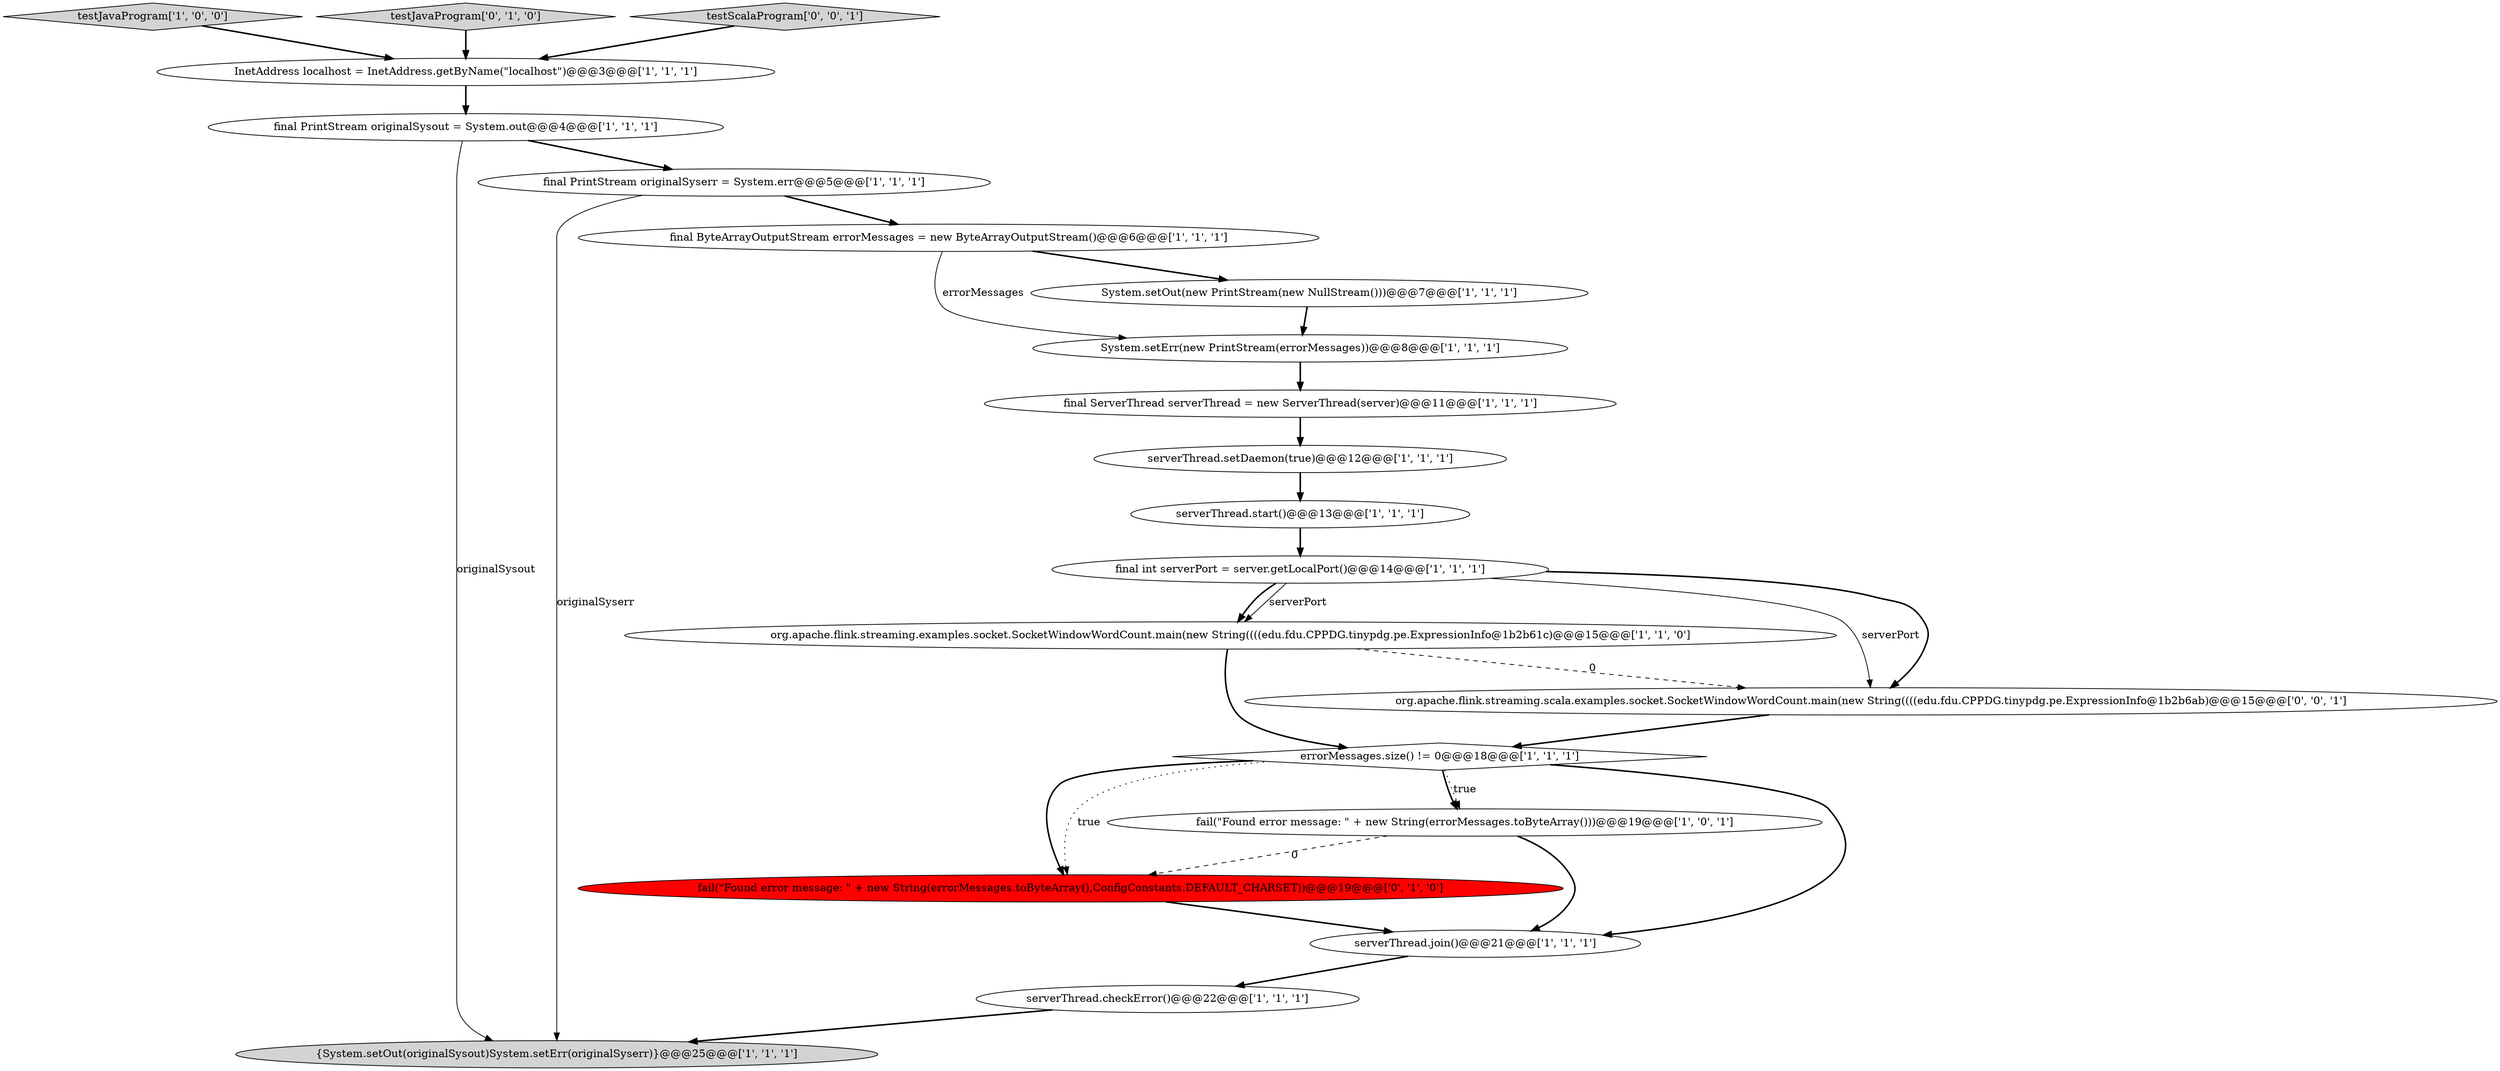 digraph {
16 [style = filled, label = "fail(\"Found error message: \" + new String(errorMessages.toByteArray()))@@@19@@@['1', '0', '1']", fillcolor = white, shape = ellipse image = "AAA0AAABBB1BBB"];
6 [style = filled, label = "testJavaProgram['1', '0', '0']", fillcolor = lightgray, shape = diamond image = "AAA0AAABBB1BBB"];
0 [style = filled, label = "serverThread.start()@@@13@@@['1', '1', '1']", fillcolor = white, shape = ellipse image = "AAA0AAABBB1BBB"];
5 [style = filled, label = "final PrintStream originalSysout = System.out@@@4@@@['1', '1', '1']", fillcolor = white, shape = ellipse image = "AAA0AAABBB1BBB"];
1 [style = filled, label = "System.setErr(new PrintStream(errorMessages))@@@8@@@['1', '1', '1']", fillcolor = white, shape = ellipse image = "AAA0AAABBB1BBB"];
15 [style = filled, label = "{System.setOut(originalSysout)System.setErr(originalSyserr)}@@@25@@@['1', '1', '1']", fillcolor = lightgray, shape = ellipse image = "AAA0AAABBB1BBB"];
9 [style = filled, label = "final PrintStream originalSyserr = System.err@@@5@@@['1', '1', '1']", fillcolor = white, shape = ellipse image = "AAA0AAABBB1BBB"];
4 [style = filled, label = "final ServerThread serverThread = new ServerThread(server)@@@11@@@['1', '1', '1']", fillcolor = white, shape = ellipse image = "AAA0AAABBB1BBB"];
19 [style = filled, label = "org.apache.flink.streaming.scala.examples.socket.SocketWindowWordCount.main(new String((((edu.fdu.CPPDG.tinypdg.pe.ExpressionInfo@1b2b6ab)@@@15@@@['0', '0', '1']", fillcolor = white, shape = ellipse image = "AAA0AAABBB3BBB"];
13 [style = filled, label = "serverThread.checkError()@@@22@@@['1', '1', '1']", fillcolor = white, shape = ellipse image = "AAA0AAABBB1BBB"];
10 [style = filled, label = "errorMessages.size() != 0@@@18@@@['1', '1', '1']", fillcolor = white, shape = diamond image = "AAA0AAABBB1BBB"];
3 [style = filled, label = "final int serverPort = server.getLocalPort()@@@14@@@['1', '1', '1']", fillcolor = white, shape = ellipse image = "AAA0AAABBB1BBB"];
14 [style = filled, label = "System.setOut(new PrintStream(new NullStream()))@@@7@@@['1', '1', '1']", fillcolor = white, shape = ellipse image = "AAA0AAABBB1BBB"];
12 [style = filled, label = "serverThread.join()@@@21@@@['1', '1', '1']", fillcolor = white, shape = ellipse image = "AAA0AAABBB1BBB"];
18 [style = filled, label = "testJavaProgram['0', '1', '0']", fillcolor = lightgray, shape = diamond image = "AAA0AAABBB2BBB"];
8 [style = filled, label = "org.apache.flink.streaming.examples.socket.SocketWindowWordCount.main(new String((((edu.fdu.CPPDG.tinypdg.pe.ExpressionInfo@1b2b61c)@@@15@@@['1', '1', '0']", fillcolor = white, shape = ellipse image = "AAA0AAABBB1BBB"];
2 [style = filled, label = "serverThread.setDaemon(true)@@@12@@@['1', '1', '1']", fillcolor = white, shape = ellipse image = "AAA0AAABBB1BBB"];
17 [style = filled, label = "fail(\"Found error message: \" + new String(errorMessages.toByteArray(),ConfigConstants.DEFAULT_CHARSET))@@@19@@@['0', '1', '0']", fillcolor = red, shape = ellipse image = "AAA1AAABBB2BBB"];
20 [style = filled, label = "testScalaProgram['0', '0', '1']", fillcolor = lightgray, shape = diamond image = "AAA0AAABBB3BBB"];
11 [style = filled, label = "final ByteArrayOutputStream errorMessages = new ByteArrayOutputStream()@@@6@@@['1', '1', '1']", fillcolor = white, shape = ellipse image = "AAA0AAABBB1BBB"];
7 [style = filled, label = "InetAddress localhost = InetAddress.getByName(\"localhost\")@@@3@@@['1', '1', '1']", fillcolor = white, shape = ellipse image = "AAA0AAABBB1BBB"];
0->3 [style = bold, label=""];
8->19 [style = dashed, label="0"];
8->10 [style = bold, label=""];
1->4 [style = bold, label=""];
9->11 [style = bold, label=""];
5->15 [style = solid, label="originalSysout"];
5->9 [style = bold, label=""];
11->14 [style = bold, label=""];
3->8 [style = solid, label="serverPort"];
19->10 [style = bold, label=""];
10->17 [style = bold, label=""];
4->2 [style = bold, label=""];
9->15 [style = solid, label="originalSyserr"];
14->1 [style = bold, label=""];
10->17 [style = dotted, label="true"];
12->13 [style = bold, label=""];
7->5 [style = bold, label=""];
2->0 [style = bold, label=""];
17->12 [style = bold, label=""];
11->1 [style = solid, label="errorMessages"];
10->16 [style = bold, label=""];
3->19 [style = bold, label=""];
10->12 [style = bold, label=""];
3->8 [style = bold, label=""];
13->15 [style = bold, label=""];
16->17 [style = dashed, label="0"];
20->7 [style = bold, label=""];
6->7 [style = bold, label=""];
18->7 [style = bold, label=""];
3->19 [style = solid, label="serverPort"];
10->16 [style = dotted, label="true"];
16->12 [style = bold, label=""];
}
